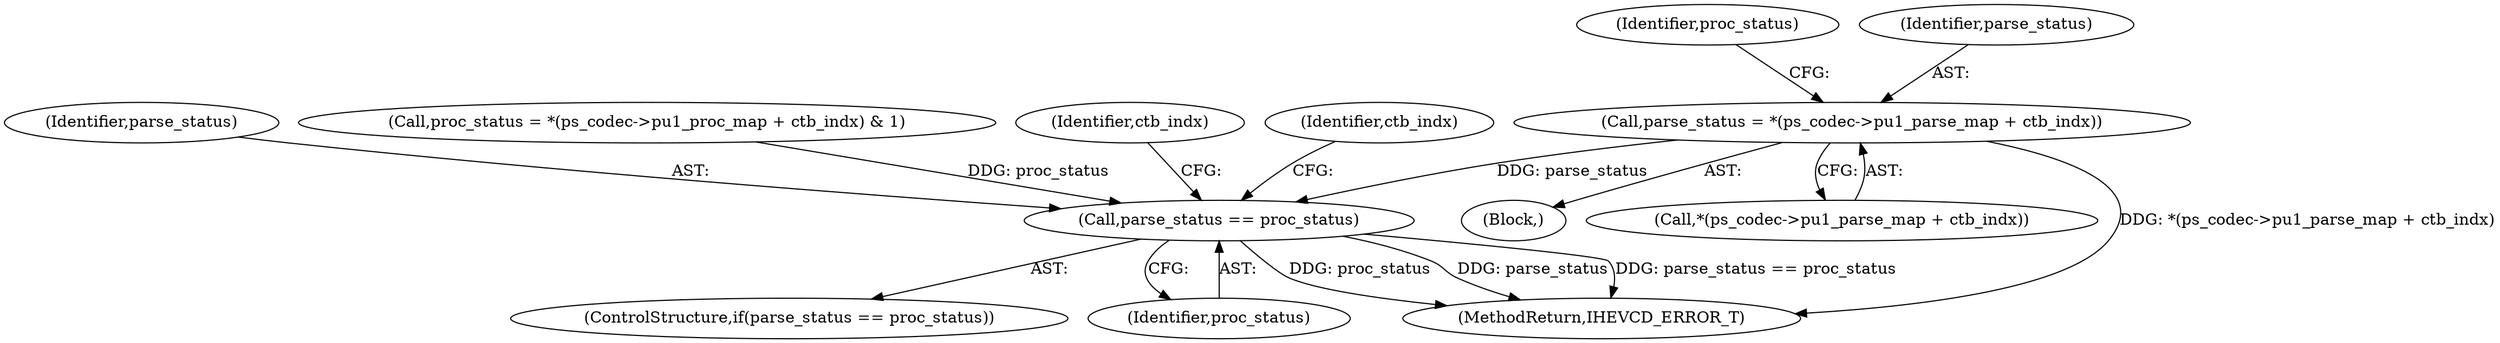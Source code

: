digraph "0_Android_2b9fb0c2074d370a254b35e2489de2d94943578d@integer" {
"1004956" [label="(Call,parse_status = *(ps_codec->pu1_parse_map + ctb_indx))"];
"1004976" [label="(Call,parse_status == proc_status)"];
"1004976" [label="(Call,parse_status == proc_status)"];
"1004966" [label="(Identifier,proc_status)"];
"1004954" [label="(Block,)"];
"1004958" [label="(Call,*(ps_codec->pu1_parse_map + ctb_indx))"];
"1004975" [label="(ControlStructure,if(parse_status == proc_status))"];
"1004977" [label="(Identifier,parse_status)"];
"1004957" [label="(Identifier,parse_status)"];
"1004978" [label="(Identifier,proc_status)"];
"1004965" [label="(Call,proc_status = *(ps_codec->pu1_proc_map + ctb_indx) & 1)"];
"1005291" [label="(MethodReturn,IHEVCD_ERROR_T)"];
"1004956" [label="(Call,parse_status = *(ps_codec->pu1_parse_map + ctb_indx))"];
"1004950" [label="(Identifier,ctb_indx)"];
"1004980" [label="(Identifier,ctb_indx)"];
"1004956" -> "1004954"  [label="AST: "];
"1004956" -> "1004958"  [label="CFG: "];
"1004957" -> "1004956"  [label="AST: "];
"1004958" -> "1004956"  [label="AST: "];
"1004966" -> "1004956"  [label="CFG: "];
"1004956" -> "1005291"  [label="DDG: *(ps_codec->pu1_parse_map + ctb_indx)"];
"1004956" -> "1004976"  [label="DDG: parse_status"];
"1004976" -> "1004975"  [label="AST: "];
"1004976" -> "1004978"  [label="CFG: "];
"1004977" -> "1004976"  [label="AST: "];
"1004978" -> "1004976"  [label="AST: "];
"1004950" -> "1004976"  [label="CFG: "];
"1004980" -> "1004976"  [label="CFG: "];
"1004976" -> "1005291"  [label="DDG: proc_status"];
"1004976" -> "1005291"  [label="DDG: parse_status"];
"1004976" -> "1005291"  [label="DDG: parse_status == proc_status"];
"1004965" -> "1004976"  [label="DDG: proc_status"];
}
